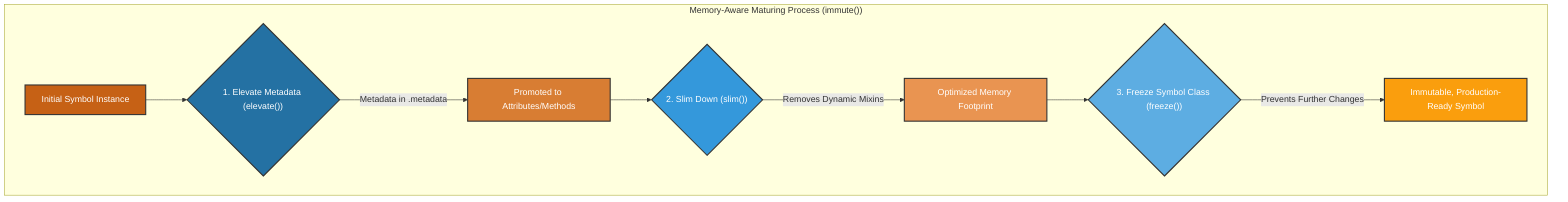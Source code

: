 graph TD
    subgraph "Memory-Aware Maturing Process #40;immute#40;#41;#41;"
        A[Initial Symbol Instance] --> B{1. Elevate Metadata #40;elevate#40;#41;#41;};
        B -- "Metadata in .metadata" --> C[Promoted to Attributes/Methods];
        C --> D{2. Slim Down #40;slim#40;#41;#41;};
        D -- "Removes Dynamic Mixins" --> E[Optimized Memory Footprint];
        E --> F{3. Freeze Symbol Class #40;freeze#40;#41;#41;};
        F -- "Prevents Further Changes" --> G[Immutable, Production-Ready Symbol];
    end

    %% State nodes - orange gradient from lighter to darker
    style A fill:#c66115,stroke:#333,stroke-width:2px,color:#FFFFFF;
    style C fill:#d87d33,stroke:#333,stroke-width:2px,color:#FFFFFF;
    style E fill:#e99451,stroke:#333,stroke-width:2px,color:#FFFFFF;
    style G fill:#fa9e0d,stroke:#333,stroke-width:2px,color:#FFFFFF;

    %% Operation nodes - blue gradient
    style B fill:#2471A3,stroke:#333,stroke-width:2px,color:#FFFFFF;
    style D fill:#3498DB,stroke:#333,stroke-width:2px,color:#FFFFFF;
    style F fill:#5DADE2,stroke:#333,stroke-width:2px,color:#FFFFFF;